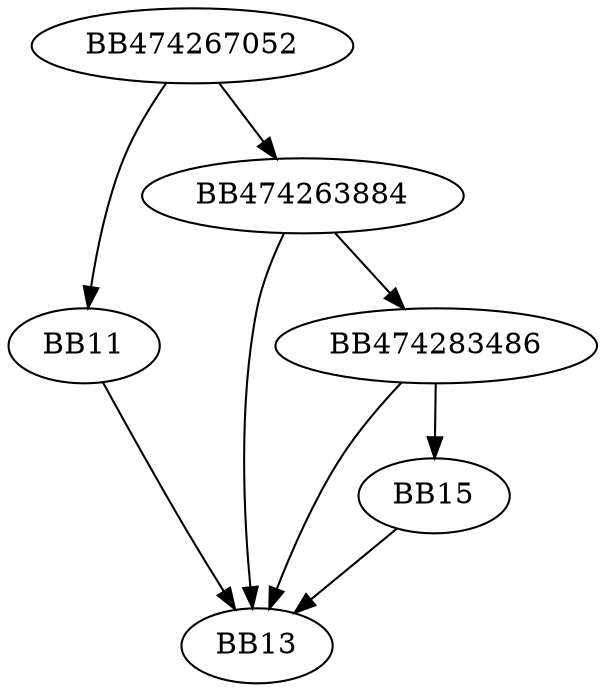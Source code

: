 digraph G{
	BB474267052->BB11;
	BB474267052->BB474263884;
	BB11->BB13;
	BB474263884->BB13;
	BB474263884->BB474283486;
	BB474283486->BB13;
	BB474283486->BB15;
	BB15->BB13;
}
